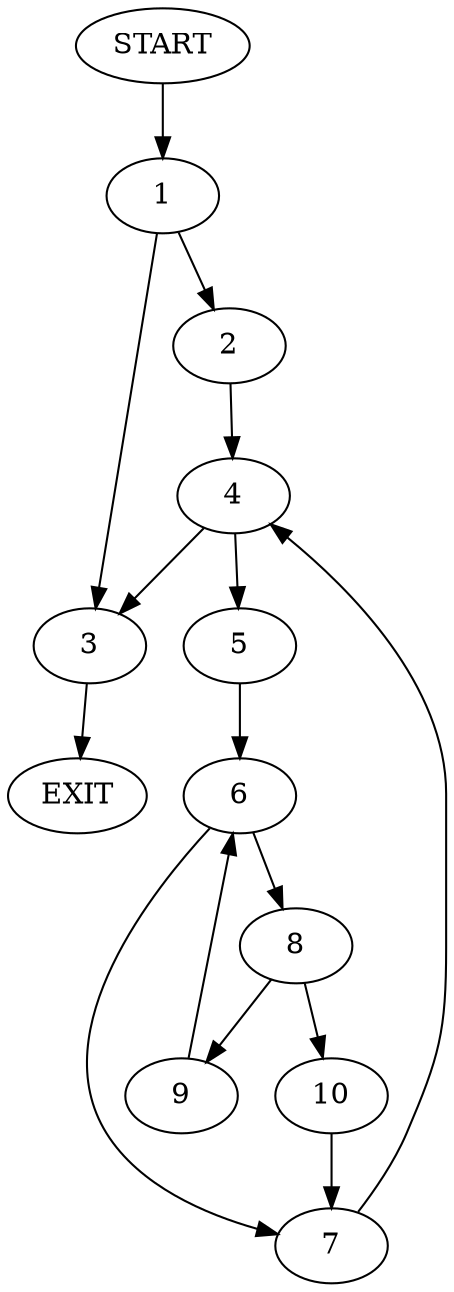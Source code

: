 digraph {
0 [label="START"]
11 [label="EXIT"]
0 -> 1
1 -> 2
1 -> 3
2 -> 4
3 -> 11
4 -> 3
4 -> 5
5 -> 6
6 -> 7
6 -> 8
7 -> 4
8 -> 9
8 -> 10
10 -> 7
9 -> 6
}
